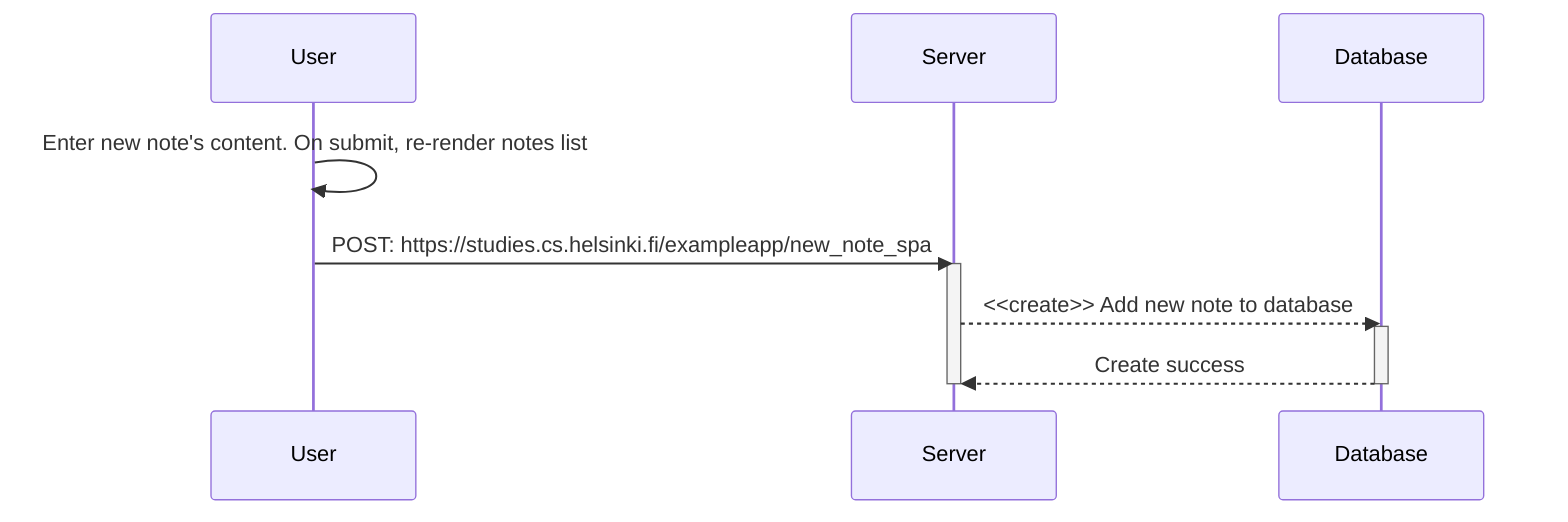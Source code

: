 sequenceDiagram
    User->>User: Enter new note's content. On submit, re-render notes list
    User->>Server: POST: https://studies.cs.helsinki.fi/exampleapp/new_note_spa
    activate Server
    Server-->>Database: <<create>> Add new note to database
    activate Database
    Database-->>Server: Create success
    deactivate Database
    deactivate Server